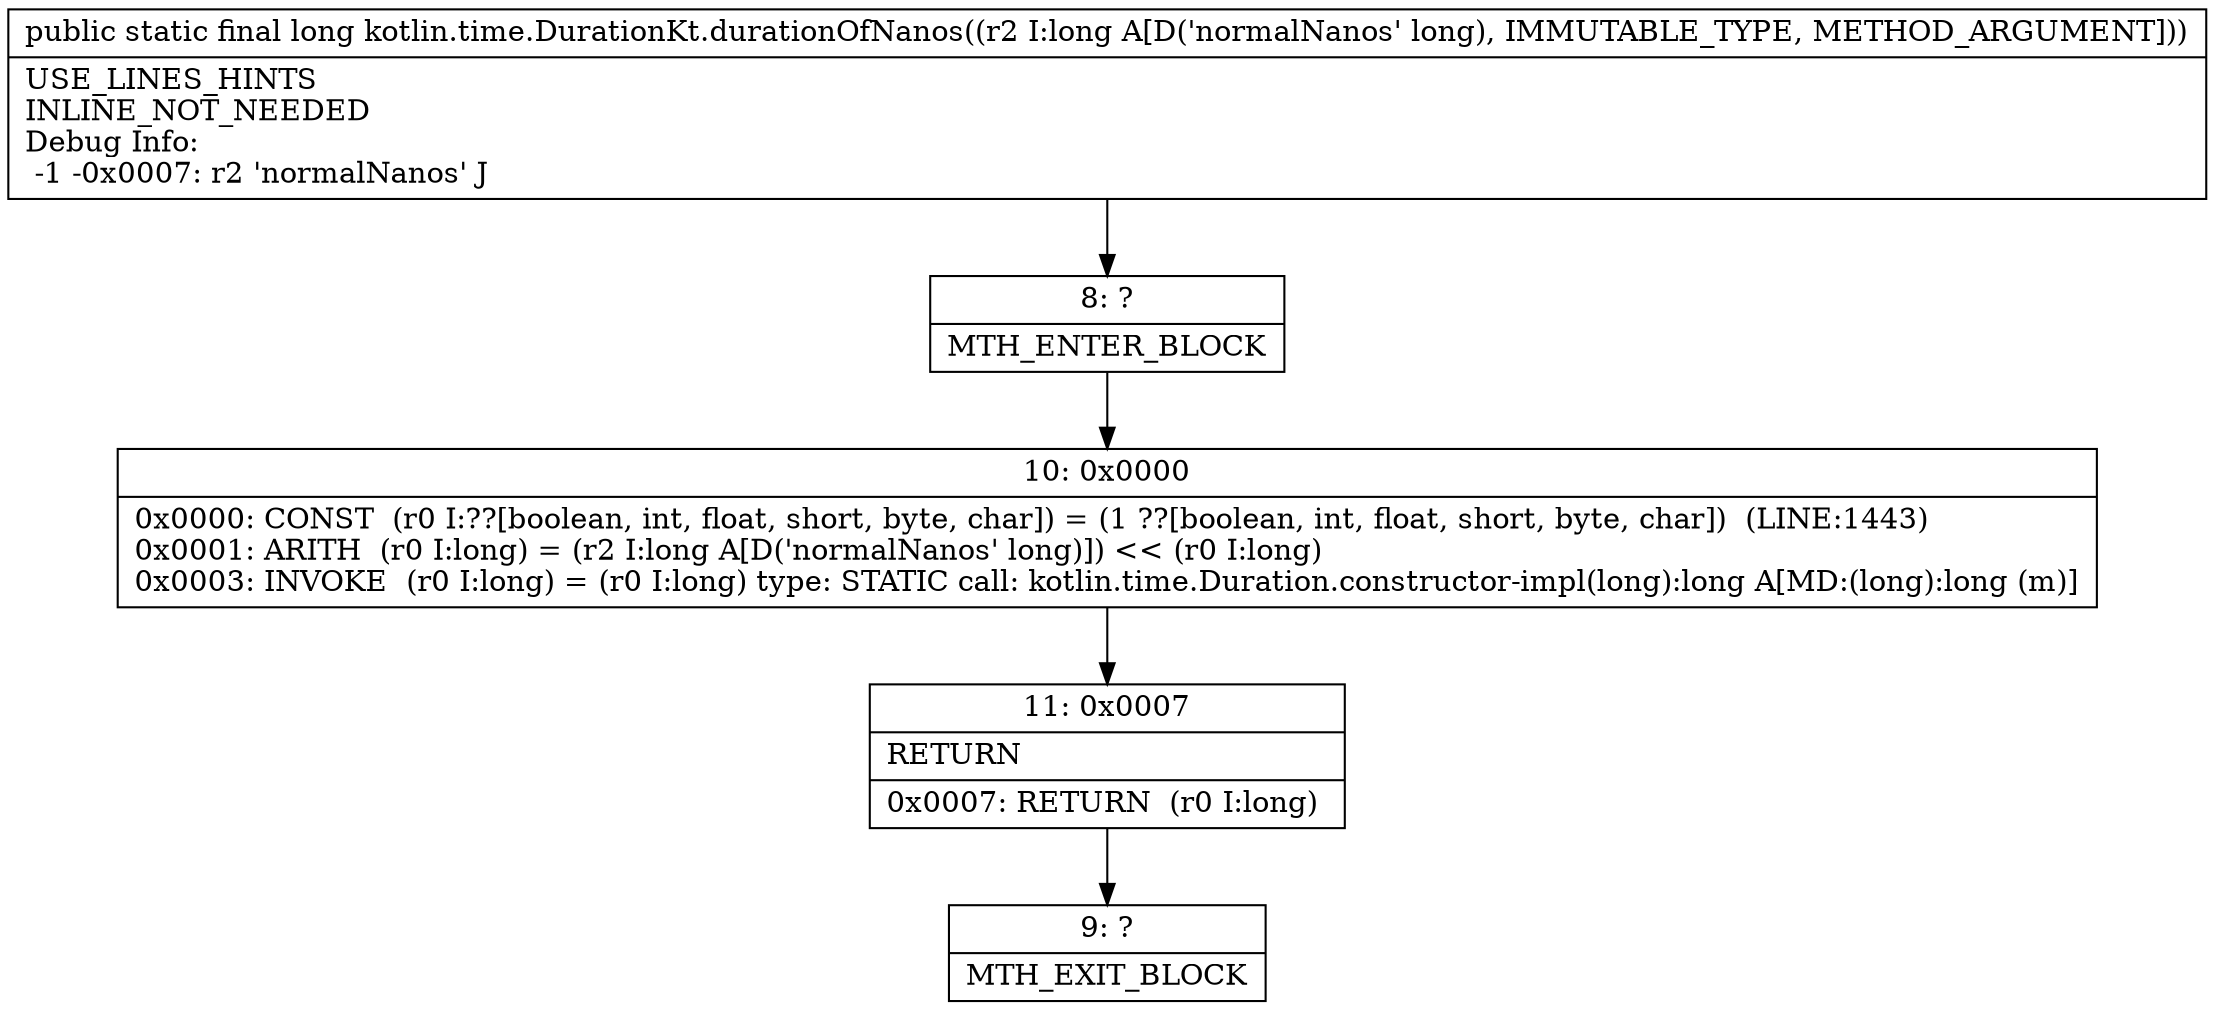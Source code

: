 digraph "CFG forkotlin.time.DurationKt.durationOfNanos(J)J" {
Node_8 [shape=record,label="{8\:\ ?|MTH_ENTER_BLOCK\l}"];
Node_10 [shape=record,label="{10\:\ 0x0000|0x0000: CONST  (r0 I:??[boolean, int, float, short, byte, char]) = (1 ??[boolean, int, float, short, byte, char])  (LINE:1443)\l0x0001: ARITH  (r0 I:long) = (r2 I:long A[D('normalNanos' long)]) \<\< (r0 I:long) \l0x0003: INVOKE  (r0 I:long) = (r0 I:long) type: STATIC call: kotlin.time.Duration.constructor\-impl(long):long A[MD:(long):long (m)]\l}"];
Node_11 [shape=record,label="{11\:\ 0x0007|RETURN\l|0x0007: RETURN  (r0 I:long) \l}"];
Node_9 [shape=record,label="{9\:\ ?|MTH_EXIT_BLOCK\l}"];
MethodNode[shape=record,label="{public static final long kotlin.time.DurationKt.durationOfNanos((r2 I:long A[D('normalNanos' long), IMMUTABLE_TYPE, METHOD_ARGUMENT]))  | USE_LINES_HINTS\lINLINE_NOT_NEEDED\lDebug Info:\l  \-1 \-0x0007: r2 'normalNanos' J\l}"];
MethodNode -> Node_8;Node_8 -> Node_10;
Node_10 -> Node_11;
Node_11 -> Node_9;
}

